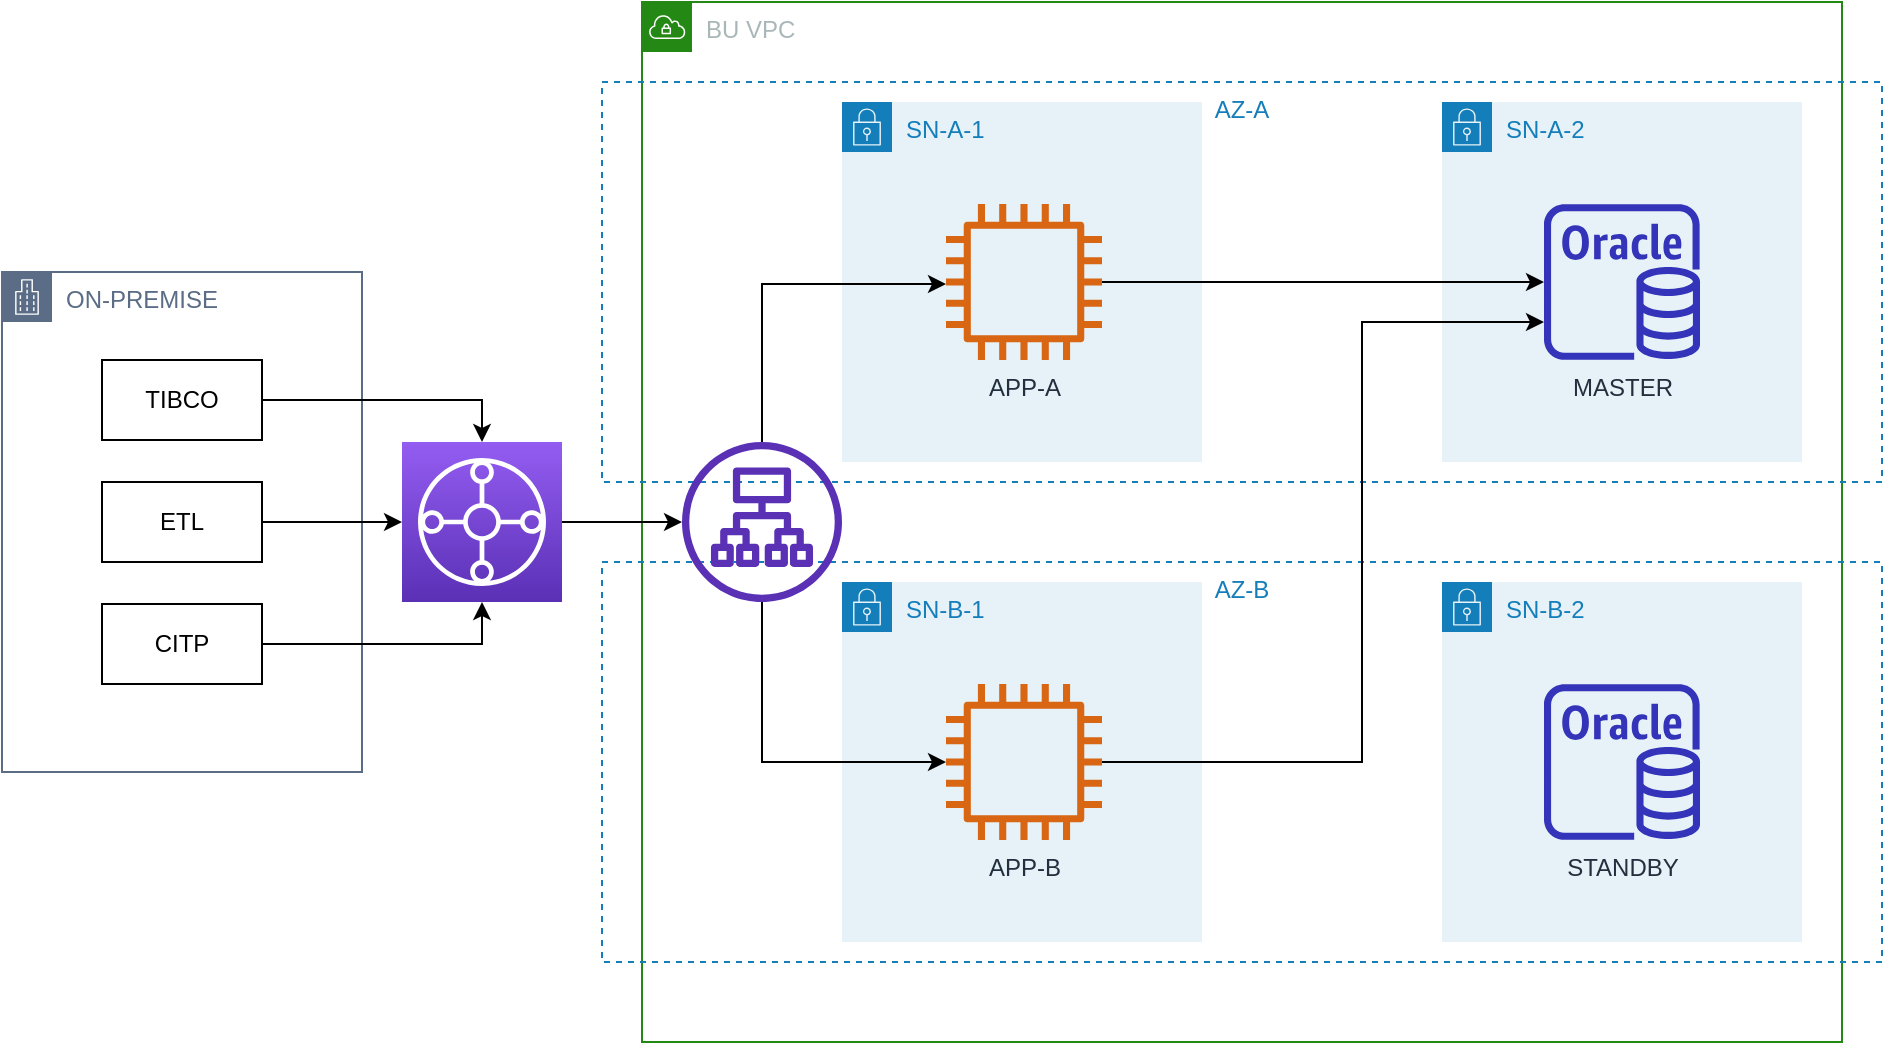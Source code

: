 <mxfile version="13.6.5" type="github">
  <diagram id="JWEg8T51QohrolrIR_N9" name="network-layout">
    <mxGraphModel dx="1234" dy="466" grid="1" gridSize="10" guides="1" tooltips="1" connect="1" arrows="1" fold="1" page="1" pageScale="1" pageWidth="1169" pageHeight="827" math="0" shadow="0">
      <root>
        <mxCell id="0" />
        <mxCell id="1" parent="0" />
        <mxCell id="EMNVb0Ho423CwgzGYtNm-13" value="BU VPC" style="points=[[0,0],[0.25,0],[0.5,0],[0.75,0],[1,0],[1,0.25],[1,0.5],[1,0.75],[1,1],[0.75,1],[0.5,1],[0.25,1],[0,1],[0,0.75],[0,0.5],[0,0.25]];outlineConnect=0;gradientColor=none;html=1;whiteSpace=wrap;fontSize=12;fontStyle=0;shape=mxgraph.aws4.group;grIcon=mxgraph.aws4.group_vpc;strokeColor=#248814;fillColor=none;verticalAlign=top;align=left;spacingLeft=30;fontColor=#AAB7B8;dashed=0;" parent="1" vertex="1">
          <mxGeometry x="440" y="80" width="600" height="520" as="geometry" />
        </mxCell>
        <mxCell id="dGkbV3A4FmBDZK3YCtXe-1" value="AZ-A" style="fillColor=none;strokeColor=#147EBA;dashed=1;verticalAlign=top;fontStyle=0;fontColor=#147EBA;" parent="1" vertex="1">
          <mxGeometry x="420" y="120" width="640" height="200" as="geometry" />
        </mxCell>
        <mxCell id="dGkbV3A4FmBDZK3YCtXe-2" value="AZ-B" style="fillColor=none;strokeColor=#147EBA;dashed=1;verticalAlign=top;fontStyle=0;fontColor=#147EBA;" parent="1" vertex="1">
          <mxGeometry x="420" y="360" width="640" height="200" as="geometry" />
        </mxCell>
        <mxCell id="dGkbV3A4FmBDZK3YCtXe-3" value="SN-A-1" style="points=[[0,0],[0.25,0],[0.5,0],[0.75,0],[1,0],[1,0.25],[1,0.5],[1,0.75],[1,1],[0.75,1],[0.5,1],[0.25,1],[0,1],[0,0.75],[0,0.5],[0,0.25]];outlineConnect=0;gradientColor=none;html=1;whiteSpace=wrap;fontSize=12;fontStyle=0;shape=mxgraph.aws4.group;grIcon=mxgraph.aws4.group_security_group;grStroke=0;strokeColor=#147EBA;fillColor=#E6F2F8;verticalAlign=top;align=left;spacingLeft=30;fontColor=#147EBA;dashed=0;" parent="1" vertex="1">
          <mxGeometry x="540" y="130" width="180" height="180" as="geometry" />
        </mxCell>
        <mxCell id="dGkbV3A4FmBDZK3YCtXe-4" value="SN-B-2" style="points=[[0,0],[0.25,0],[0.5,0],[0.75,0],[1,0],[1,0.25],[1,0.5],[1,0.75],[1,1],[0.75,1],[0.5,1],[0.25,1],[0,1],[0,0.75],[0,0.5],[0,0.25]];outlineConnect=0;gradientColor=none;html=1;whiteSpace=wrap;fontSize=12;fontStyle=0;shape=mxgraph.aws4.group;grIcon=mxgraph.aws4.group_security_group;grStroke=0;strokeColor=#147EBA;fillColor=#E6F2F8;verticalAlign=top;align=left;spacingLeft=30;fontColor=#147EBA;dashed=0;" parent="1" vertex="1">
          <mxGeometry x="840" y="370" width="180" height="180" as="geometry" />
        </mxCell>
        <mxCell id="EMNVb0Ho423CwgzGYtNm-1" value="SN-A-2" style="points=[[0,0],[0.25,0],[0.5,0],[0.75,0],[1,0],[1,0.25],[1,0.5],[1,0.75],[1,1],[0.75,1],[0.5,1],[0.25,1],[0,1],[0,0.75],[0,0.5],[0,0.25]];outlineConnect=0;gradientColor=none;html=1;whiteSpace=wrap;fontSize=12;fontStyle=0;shape=mxgraph.aws4.group;grIcon=mxgraph.aws4.group_security_group;grStroke=0;strokeColor=#147EBA;fillColor=#E6F2F8;verticalAlign=top;align=left;spacingLeft=30;fontColor=#147EBA;dashed=0;" parent="1" vertex="1">
          <mxGeometry x="840" y="130" width="180" height="180" as="geometry" />
        </mxCell>
        <mxCell id="EMNVb0Ho423CwgzGYtNm-2" value="SN-B-1" style="points=[[0,0],[0.25,0],[0.5,0],[0.75,0],[1,0],[1,0.25],[1,0.5],[1,0.75],[1,1],[0.75,1],[0.5,1],[0.25,1],[0,1],[0,0.75],[0,0.5],[0,0.25]];outlineConnect=0;gradientColor=none;html=1;whiteSpace=wrap;fontSize=12;fontStyle=0;shape=mxgraph.aws4.group;grIcon=mxgraph.aws4.group_security_group;grStroke=0;strokeColor=#147EBA;fillColor=#E6F2F8;verticalAlign=top;align=left;spacingLeft=30;fontColor=#147EBA;dashed=0;" parent="1" vertex="1">
          <mxGeometry x="540" y="370" width="180" height="180" as="geometry" />
        </mxCell>
        <mxCell id="EMNVb0Ho423CwgzGYtNm-32" style="edgeStyle=orthogonalEdgeStyle;rounded=0;orthogonalLoop=1;jettySize=auto;html=1;" parent="1" source="EMNVb0Ho423CwgzGYtNm-4" target="EMNVb0Ho423CwgzGYtNm-3" edge="1">
          <mxGeometry relative="1" as="geometry" />
        </mxCell>
        <mxCell id="EMNVb0Ho423CwgzGYtNm-4" value="" style="outlineConnect=0;fontColor=#232F3E;gradientColor=#945DF2;gradientDirection=north;fillColor=#5A30B5;strokeColor=#ffffff;dashed=0;verticalLabelPosition=bottom;verticalAlign=top;align=center;html=1;fontSize=12;fontStyle=0;aspect=fixed;shape=mxgraph.aws4.resourceIcon;resIcon=mxgraph.aws4.transit_gateway;" parent="1" vertex="1">
          <mxGeometry x="320" y="300" width="80" height="80" as="geometry" />
        </mxCell>
        <mxCell id="EMNVb0Ho423CwgzGYtNm-5" value="ON-PREMISE" style="points=[[0,0],[0.25,0],[0.5,0],[0.75,0],[1,0],[1,0.25],[1,0.5],[1,0.75],[1,1],[0.75,1],[0.5,1],[0.25,1],[0,1],[0,0.75],[0,0.5],[0,0.25]];outlineConnect=0;gradientColor=none;html=1;whiteSpace=wrap;fontSize=12;fontStyle=0;shape=mxgraph.aws4.group;grIcon=mxgraph.aws4.group_corporate_data_center;strokeColor=#5A6C86;fillColor=none;verticalAlign=top;align=left;spacingLeft=30;fontColor=#5A6C86;dashed=0;" parent="1" vertex="1">
          <mxGeometry x="120" y="215" width="180" height="250" as="geometry" />
        </mxCell>
        <mxCell id="EMNVb0Ho423CwgzGYtNm-6" value="STANDBY" style="outlineConnect=0;fontColor=#232F3E;gradientColor=none;fillColor=#3334B9;strokeColor=none;dashed=0;verticalLabelPosition=bottom;verticalAlign=top;align=center;html=1;fontSize=12;fontStyle=0;aspect=fixed;pointerEvents=1;shape=mxgraph.aws4.rds_oracle_instance;" parent="1" vertex="1">
          <mxGeometry x="891" y="421" width="78" height="78" as="geometry" />
        </mxCell>
        <mxCell id="EMNVb0Ho423CwgzGYtNm-24" style="edgeStyle=orthogonalEdgeStyle;rounded=0;orthogonalLoop=1;jettySize=auto;html=1;" parent="1" source="EMNVb0Ho423CwgzGYtNm-7" target="EMNVb0Ho423CwgzGYtNm-9" edge="1">
          <mxGeometry relative="1" as="geometry" />
        </mxCell>
        <mxCell id="EMNVb0Ho423CwgzGYtNm-7" value="APP-A" style="outlineConnect=0;fontColor=#232F3E;gradientColor=none;fillColor=#D86613;strokeColor=none;dashed=0;verticalLabelPosition=bottom;verticalAlign=top;align=center;html=1;fontSize=12;fontStyle=0;aspect=fixed;pointerEvents=1;shape=mxgraph.aws4.instance2;" parent="1" vertex="1">
          <mxGeometry x="592" y="181" width="78" height="78" as="geometry" />
        </mxCell>
        <mxCell id="EMNVb0Ho423CwgzGYtNm-25" style="edgeStyle=orthogonalEdgeStyle;rounded=0;orthogonalLoop=1;jettySize=auto;html=1;" parent="1" source="EMNVb0Ho423CwgzGYtNm-8" target="EMNVb0Ho423CwgzGYtNm-9" edge="1">
          <mxGeometry relative="1" as="geometry">
            <Array as="points">
              <mxPoint x="800" y="460" />
              <mxPoint x="800" y="240" />
            </Array>
          </mxGeometry>
        </mxCell>
        <mxCell id="EMNVb0Ho423CwgzGYtNm-8" value="APP-B" style="outlineConnect=0;fontColor=#232F3E;gradientColor=none;fillColor=#D86613;strokeColor=none;dashed=0;verticalLabelPosition=bottom;verticalAlign=top;align=center;html=1;fontSize=12;fontStyle=0;aspect=fixed;pointerEvents=1;shape=mxgraph.aws4.instance2;" parent="1" vertex="1">
          <mxGeometry x="592" y="421" width="78" height="78" as="geometry" />
        </mxCell>
        <mxCell id="EMNVb0Ho423CwgzGYtNm-9" value="MASTER" style="outlineConnect=0;fontColor=#232F3E;gradientColor=none;fillColor=#3334B9;strokeColor=none;dashed=0;verticalLabelPosition=bottom;verticalAlign=top;align=center;html=1;fontSize=12;fontStyle=0;aspect=fixed;pointerEvents=1;shape=mxgraph.aws4.rds_oracle_instance;" parent="1" vertex="1">
          <mxGeometry x="891" y="181" width="78" height="78" as="geometry" />
        </mxCell>
        <mxCell id="EMNVb0Ho423CwgzGYtNm-14" style="edgeStyle=orthogonalEdgeStyle;rounded=0;orthogonalLoop=1;jettySize=auto;html=1;" parent="1" source="EMNVb0Ho423CwgzGYtNm-3" target="EMNVb0Ho423CwgzGYtNm-7" edge="1">
          <mxGeometry relative="1" as="geometry">
            <mxPoint x="560" y="221" as="targetPoint" />
            <Array as="points">
              <mxPoint x="500" y="221" />
            </Array>
          </mxGeometry>
        </mxCell>
        <mxCell id="EMNVb0Ho423CwgzGYtNm-16" style="edgeStyle=orthogonalEdgeStyle;rounded=0;orthogonalLoop=1;jettySize=auto;html=1;" parent="1" source="EMNVb0Ho423CwgzGYtNm-3" target="EMNVb0Ho423CwgzGYtNm-8" edge="1">
          <mxGeometry relative="1" as="geometry">
            <mxPoint x="560" y="460" as="targetPoint" />
            <Array as="points">
              <mxPoint x="500" y="460" />
            </Array>
          </mxGeometry>
        </mxCell>
        <mxCell id="EMNVb0Ho423CwgzGYtNm-3" value="&lt;br&gt;" style="outlineConnect=0;fontColor=#232F3E;gradientColor=none;fillColor=#5A30B5;strokeColor=none;dashed=0;verticalLabelPosition=bottom;verticalAlign=top;align=center;html=1;fontSize=12;fontStyle=0;aspect=fixed;pointerEvents=1;shape=mxgraph.aws4.application_load_balancer;sketch=0;shadow=0;" parent="1" vertex="1">
          <mxGeometry x="460" y="300" width="80" height="80" as="geometry" />
        </mxCell>
        <mxCell id="-yeIkuu5YOyRnNlnNsq0-5" style="edgeStyle=orthogonalEdgeStyle;rounded=0;orthogonalLoop=1;jettySize=auto;html=1;" edge="1" parent="1" source="-yeIkuu5YOyRnNlnNsq0-2" target="EMNVb0Ho423CwgzGYtNm-4">
          <mxGeometry relative="1" as="geometry" />
        </mxCell>
        <mxCell id="-yeIkuu5YOyRnNlnNsq0-2" value="TIBCO" style="rounded=0;whiteSpace=wrap;html=1;" vertex="1" parent="1">
          <mxGeometry x="170" y="259" width="80" height="40" as="geometry" />
        </mxCell>
        <mxCell id="-yeIkuu5YOyRnNlnNsq0-7" style="edgeStyle=orthogonalEdgeStyle;rounded=0;orthogonalLoop=1;jettySize=auto;html=1;" edge="1" parent="1" source="-yeIkuu5YOyRnNlnNsq0-3" target="EMNVb0Ho423CwgzGYtNm-4">
          <mxGeometry relative="1" as="geometry" />
        </mxCell>
        <mxCell id="-yeIkuu5YOyRnNlnNsq0-3" value="CITP" style="rounded=0;whiteSpace=wrap;html=1;" vertex="1" parent="1">
          <mxGeometry x="170" y="381" width="80" height="40" as="geometry" />
        </mxCell>
        <mxCell id="-yeIkuu5YOyRnNlnNsq0-6" style="edgeStyle=orthogonalEdgeStyle;rounded=0;orthogonalLoop=1;jettySize=auto;html=1;" edge="1" parent="1" source="-yeIkuu5YOyRnNlnNsq0-4" target="EMNVb0Ho423CwgzGYtNm-4">
          <mxGeometry relative="1" as="geometry" />
        </mxCell>
        <mxCell id="-yeIkuu5YOyRnNlnNsq0-4" value="ETL" style="rounded=0;whiteSpace=wrap;html=1;" vertex="1" parent="1">
          <mxGeometry x="170" y="320" width="80" height="40" as="geometry" />
        </mxCell>
      </root>
    </mxGraphModel>
  </diagram>
</mxfile>

